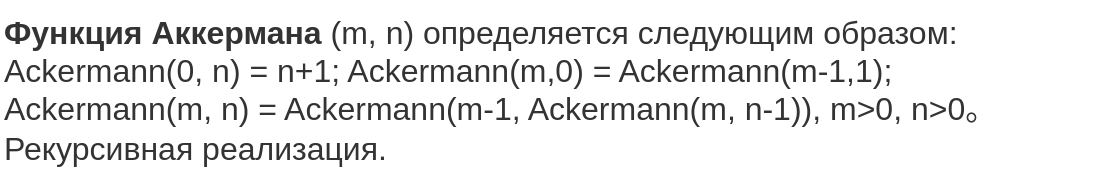 <mxfile>
    <diagram id="s0UlNRpOL5VZyyAHmObZ" name="Page-1">
        <mxGraphModel dx="718" dy="155" grid="1" gridSize="10" guides="1" tooltips="1" connect="1" arrows="1" fold="1" page="1" pageScale="1" pageWidth="827" pageHeight="1169" math="0" shadow="0">
            <root>
                <mxCell id="0"/>
                <mxCell id="1" parent="0"/>
                <mxCell id="3" value="&lt;b style=&quot;color: rgb(51, 51, 51); font-family: &amp;quot;ys text&amp;quot;, arial, helvetica, &amp;quot;arial unicode ms&amp;quot;, sans-serif; font-size: 16px; font-style: normal; letter-spacing: normal; text-indent: 0px; text-transform: none; word-spacing: 0px; background-color: rgb(255, 255, 255);&quot;&gt;Функция&lt;/b&gt;&lt;span style=&quot;color: rgb(51, 51, 51); font-family: &amp;quot;ys text&amp;quot;, arial, helvetica, &amp;quot;arial unicode ms&amp;quot;, sans-serif; font-size: 16px; font-style: normal; font-weight: 400; letter-spacing: normal; text-indent: 0px; text-transform: none; word-spacing: 0px; background-color: rgb(255, 255, 255); display: inline; float: none;&quot;&gt;&lt;span&gt;&amp;nbsp;&lt;/span&gt;&lt;/span&gt;&lt;b style=&quot;color: rgb(51, 51, 51); font-family: &amp;quot;ys text&amp;quot;, arial, helvetica, &amp;quot;arial unicode ms&amp;quot;, sans-serif; font-size: 16px; font-style: normal; letter-spacing: normal; text-indent: 0px; text-transform: none; word-spacing: 0px; background-color: rgb(255, 255, 255);&quot;&gt;Аккермана&lt;/b&gt;&lt;span style=&quot;color: rgb(51, 51, 51); font-family: &amp;quot;ys text&amp;quot;, arial, helvetica, &amp;quot;arial unicode ms&amp;quot;, sans-serif; font-size: 16px; font-style: normal; font-weight: 400; letter-spacing: normal; text-indent: 0px; text-transform: none; word-spacing: 0px; background-color: rgb(255, 255, 255); display: inline; float: none;&quot;&gt;&lt;span&gt;&amp;nbsp;&lt;/span&gt;(m, n) определяется следующим образом: Ackermann(0, n) = n+1; Ackermann(m,0) = Ackermann(m-1,1); Ackermann(m, n) = Ackermann(m-1, Ackermann(m, n-1)), m&amp;gt;0, n&amp;gt;0。 Рекурсивная реализация.&lt;/span&gt;" style="text;whiteSpace=wrap;html=1;" vertex="1" parent="1">
                    <mxGeometry x="110" y="150" width="550" height="80" as="geometry"/>
                </mxCell>
            </root>
        </mxGraphModel>
    </diagram>
</mxfile>